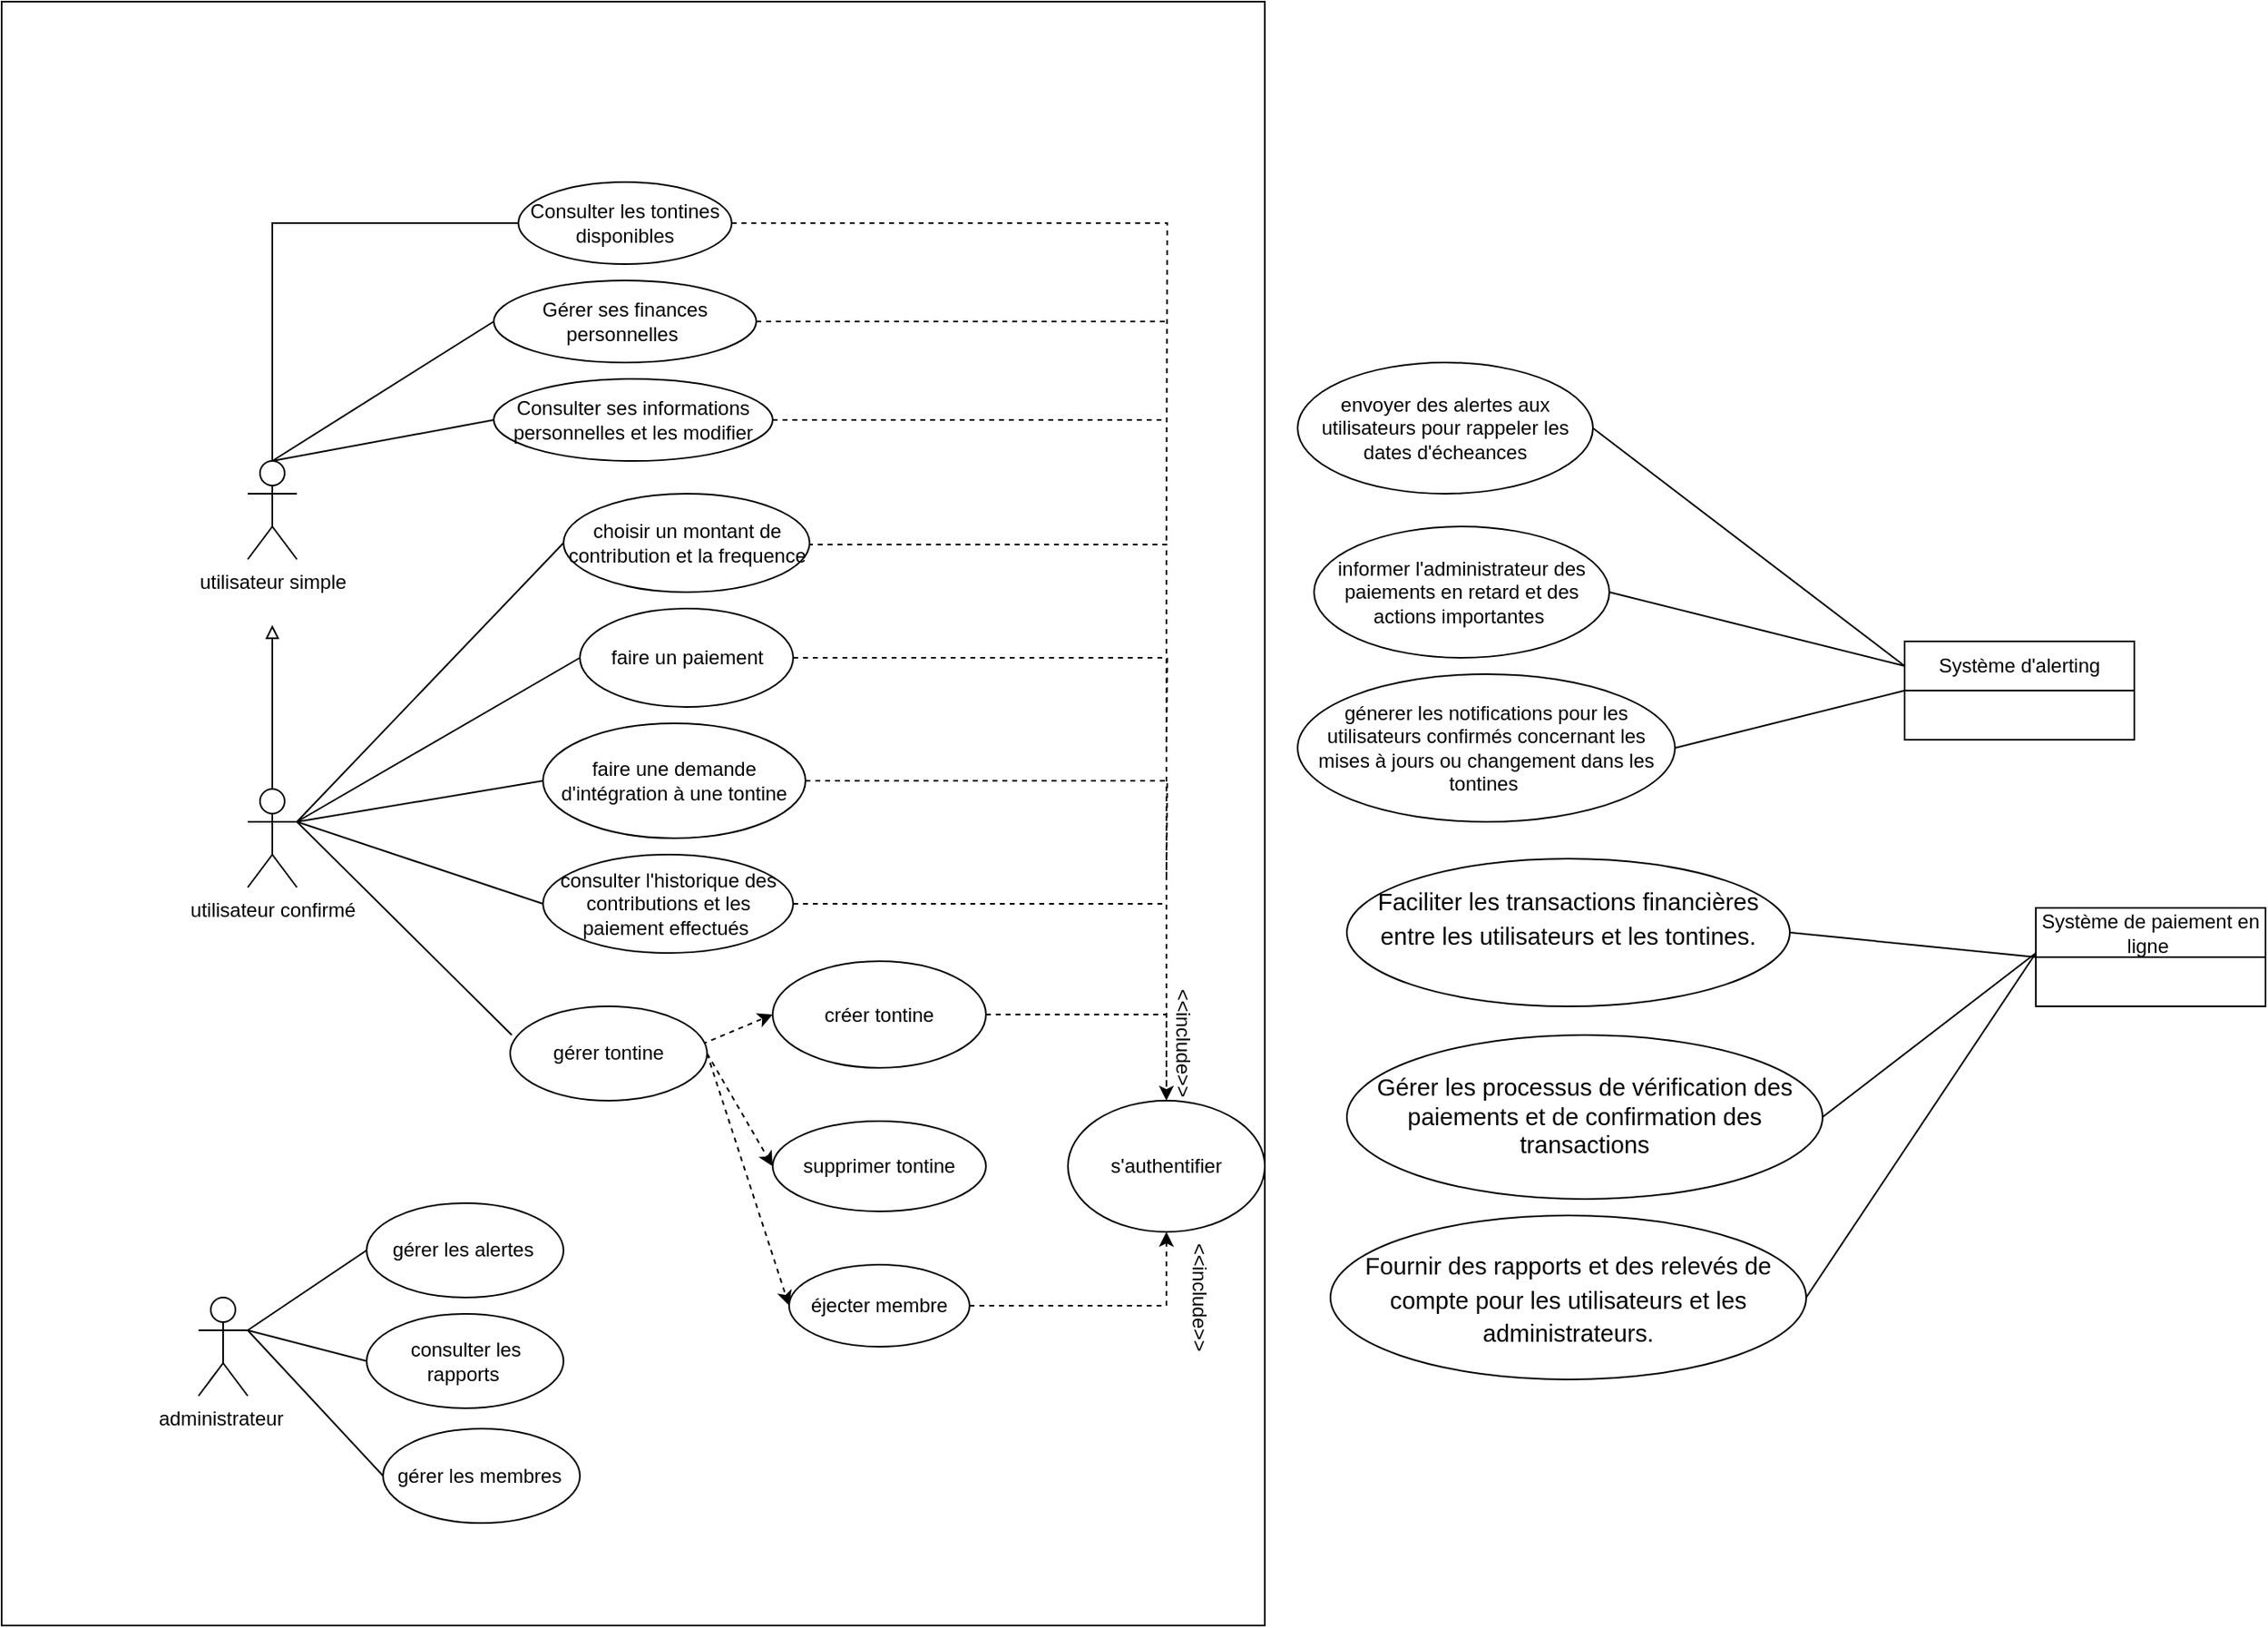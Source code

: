 <mxfile version="24.0.7" type="github">
  <diagram name="Page-1" id="oV1Fuwb7MrvapbLkFMkj">
    <mxGraphModel dx="2045" dy="1930" grid="1" gridSize="10" guides="1" tooltips="1" connect="1" arrows="1" fold="1" page="1" pageScale="1" pageWidth="827" pageHeight="1169" math="0" shadow="0">
      <root>
        <mxCell id="0" />
        <mxCell id="1" parent="0" />
        <mxCell id="CeNqIijYDRwHxGpEc0_K-2" style="rounded=0;orthogonalLoop=1;jettySize=auto;html=1;exitX=1;exitY=0.333;exitDx=0;exitDy=0;exitPerimeter=0;entryX=0;entryY=0.5;entryDx=0;entryDy=0;endArrow=none;endFill=0;" parent="1" source="4AqiGN7uSB8tTxlLUijl-1" target="CeNqIijYDRwHxGpEc0_K-1" edge="1">
          <mxGeometry relative="1" as="geometry" />
        </mxCell>
        <mxCell id="aZpMM_AU39xj1BJ8Y50j-5" style="edgeStyle=orthogonalEdgeStyle;rounded=0;orthogonalLoop=1;jettySize=auto;html=1;exitX=0.5;exitY=0;exitDx=0;exitDy=0;exitPerimeter=0;endArrow=block;endFill=0;" edge="1" parent="1" source="4AqiGN7uSB8tTxlLUijl-1">
          <mxGeometry relative="1" as="geometry">
            <mxPoint x="55" y="160" as="targetPoint" />
          </mxGeometry>
        </mxCell>
        <mxCell id="4AqiGN7uSB8tTxlLUijl-1" value="utilisateur confirmé&lt;div&gt;&lt;br&gt;&lt;/div&gt;" style="shape=umlActor;verticalLabelPosition=bottom;verticalAlign=top;html=1;outlineConnect=0;" parent="1" vertex="1">
          <mxGeometry x="40" y="260" width="30" height="60" as="geometry" />
        </mxCell>
        <mxCell id="4AqiGN7uSB8tTxlLUijl-27" style="edgeStyle=orthogonalEdgeStyle;rounded=0;orthogonalLoop=1;jettySize=auto;html=1;exitX=1;exitY=0.5;exitDx=0;exitDy=0;entryX=0.5;entryY=0;entryDx=0;entryDy=0;dashed=1;" parent="1" target="4AqiGN7uSB8tTxlLUijl-26" edge="1">
          <mxGeometry relative="1" as="geometry">
            <mxPoint x="382.5" y="110" as="sourcePoint" />
            <mxPoint x="612.5" y="407.5" as="targetPoint" />
            <Array as="points">
              <mxPoint x="383" y="111" />
              <mxPoint x="600" y="111" />
            </Array>
          </mxGeometry>
        </mxCell>
        <mxCell id="4AqiGN7uSB8tTxlLUijl-12" style="rounded=0;orthogonalLoop=1;jettySize=auto;html=1;exitX=0;exitY=0.5;exitDx=0;exitDy=0;endArrow=none;endFill=0;" parent="1" source="4AqiGN7uSB8tTxlLUijl-9" edge="1">
          <mxGeometry relative="1" as="geometry">
            <mxPoint x="70" y="280" as="targetPoint" />
          </mxGeometry>
        </mxCell>
        <mxCell id="4AqiGN7uSB8tTxlLUijl-28" style="edgeStyle=orthogonalEdgeStyle;rounded=0;orthogonalLoop=1;jettySize=auto;html=1;exitX=1;exitY=0.5;exitDx=0;exitDy=0;endArrow=none;endFill=0;dashed=1;" parent="1" source="4AqiGN7uSB8tTxlLUijl-9" edge="1">
          <mxGeometry relative="1" as="geometry">
            <mxPoint x="600" y="240" as="targetPoint" />
          </mxGeometry>
        </mxCell>
        <mxCell id="4AqiGN7uSB8tTxlLUijl-9" value="faire un paiement" style="ellipse;whiteSpace=wrap;html=1;" parent="1" vertex="1">
          <mxGeometry x="242.5" y="150" width="130" height="60" as="geometry" />
        </mxCell>
        <mxCell id="4AqiGN7uSB8tTxlLUijl-13" style="rounded=0;orthogonalLoop=1;jettySize=auto;html=1;exitX=0;exitY=0.5;exitDx=0;exitDy=0;endArrow=none;endFill=0;" parent="1" source="4AqiGN7uSB8tTxlLUijl-10" edge="1">
          <mxGeometry relative="1" as="geometry">
            <mxPoint x="70" y="280" as="targetPoint" />
          </mxGeometry>
        </mxCell>
        <mxCell id="4AqiGN7uSB8tTxlLUijl-29" style="edgeStyle=orthogonalEdgeStyle;rounded=0;orthogonalLoop=1;jettySize=auto;html=1;exitX=1;exitY=0.5;exitDx=0;exitDy=0;dashed=1;endArrow=none;endFill=0;" parent="1" source="4AqiGN7uSB8tTxlLUijl-10" edge="1">
          <mxGeometry relative="1" as="geometry">
            <mxPoint x="600" y="315" as="targetPoint" />
          </mxGeometry>
        </mxCell>
        <mxCell id="4AqiGN7uSB8tTxlLUijl-10" value="faire une demande d&#39;intégration à une tontine" style="ellipse;whiteSpace=wrap;html=1;" parent="1" vertex="1">
          <mxGeometry x="220" y="220" width="160" height="70" as="geometry" />
        </mxCell>
        <mxCell id="4AqiGN7uSB8tTxlLUijl-31" style="edgeStyle=orthogonalEdgeStyle;rounded=0;orthogonalLoop=1;jettySize=auto;html=1;exitX=1;exitY=0.5;exitDx=0;exitDy=0;endArrow=none;endFill=0;dashed=1;" parent="1" source="4AqiGN7uSB8tTxlLUijl-18" target="4AqiGN7uSB8tTxlLUijl-26" edge="1">
          <mxGeometry relative="1" as="geometry" />
        </mxCell>
        <mxCell id="4AqiGN7uSB8tTxlLUijl-18" value="créer tontine" style="ellipse;whiteSpace=wrap;html=1;" parent="1" vertex="1">
          <mxGeometry x="360" y="365" width="130" height="65" as="geometry" />
        </mxCell>
        <mxCell id="4AqiGN7uSB8tTxlLUijl-19" value="supprimer tontine" style="ellipse;whiteSpace=wrap;html=1;" parent="1" vertex="1">
          <mxGeometry x="360" y="462.5" width="130" height="55" as="geometry" />
        </mxCell>
        <mxCell id="4AqiGN7uSB8tTxlLUijl-32" style="edgeStyle=orthogonalEdgeStyle;rounded=0;orthogonalLoop=1;jettySize=auto;html=1;exitX=1;exitY=0.5;exitDx=0;exitDy=0;dashed=1;" parent="1" source="4AqiGN7uSB8tTxlLUijl-21" target="4AqiGN7uSB8tTxlLUijl-26" edge="1">
          <mxGeometry relative="1" as="geometry" />
        </mxCell>
        <mxCell id="4AqiGN7uSB8tTxlLUijl-21" value="éjecter membre" style="ellipse;whiteSpace=wrap;html=1;" parent="1" vertex="1">
          <mxGeometry x="370" y="550" width="110" height="50" as="geometry" />
        </mxCell>
        <mxCell id="4AqiGN7uSB8tTxlLUijl-26" value="s&#39;authentifier" style="ellipse;whiteSpace=wrap;html=1;" parent="1" vertex="1">
          <mxGeometry x="540" y="450" width="120" height="80" as="geometry" />
        </mxCell>
        <mxCell id="CeNqIijYDRwHxGpEc0_K-1" value="choisir un montant de contribution et la frequence" style="ellipse;whiteSpace=wrap;html=1;" parent="1" vertex="1">
          <mxGeometry x="232.5" y="80" width="150" height="60" as="geometry" />
        </mxCell>
        <mxCell id="CeNqIijYDRwHxGpEc0_K-4" style="rounded=0;orthogonalLoop=1;jettySize=auto;html=1;exitX=0;exitY=0.5;exitDx=0;exitDy=0;endArrow=none;endFill=0;" parent="1" source="CeNqIijYDRwHxGpEc0_K-3" edge="1">
          <mxGeometry relative="1" as="geometry">
            <mxPoint x="70" y="280" as="targetPoint" />
          </mxGeometry>
        </mxCell>
        <mxCell id="aZpMM_AU39xj1BJ8Y50j-18" style="edgeStyle=orthogonalEdgeStyle;rounded=0;orthogonalLoop=1;jettySize=auto;html=1;exitX=1;exitY=0.5;exitDx=0;exitDy=0;endArrow=none;endFill=0;dashed=1;" edge="1" parent="1" source="CeNqIijYDRwHxGpEc0_K-3">
          <mxGeometry relative="1" as="geometry">
            <mxPoint x="600" y="330" as="targetPoint" />
          </mxGeometry>
        </mxCell>
        <mxCell id="CeNqIijYDRwHxGpEc0_K-3" value="consulter l&#39;historique des contributions et les paiement effectués&amp;nbsp;" style="ellipse;whiteSpace=wrap;html=1;" parent="1" vertex="1">
          <mxGeometry x="220" y="300" width="152.5" height="60" as="geometry" />
        </mxCell>
        <mxCell id="acqSrVI2MSruL_sHQfGS-1" value="&amp;lt;&amp;lt;include&amp;gt;&amp;gt;" style="text;html=1;align=center;verticalAlign=middle;whiteSpace=wrap;rounded=0;rotation=90;" parent="1" vertex="1">
          <mxGeometry x="580" y="400" width="60" height="30" as="geometry" />
        </mxCell>
        <mxCell id="acqSrVI2MSruL_sHQfGS-2" value="&amp;lt;&amp;lt;include&amp;gt;&amp;gt;" style="text;html=1;align=center;verticalAlign=middle;whiteSpace=wrap;rounded=0;rotation=90;" parent="1" vertex="1">
          <mxGeometry x="590" y="555" width="60" height="30" as="geometry" />
        </mxCell>
        <mxCell id="1-74TyrS56jNPPjtdXg2-4" style="rounded=0;orthogonalLoop=1;jettySize=auto;html=1;entryX=0;entryY=0.5;entryDx=0;entryDy=0;dashed=1;exitX=0.975;exitY=0.4;exitDx=0;exitDy=0;exitPerimeter=0;" parent="1" source="1-74TyrS56jNPPjtdXg2-2" target="4AqiGN7uSB8tTxlLUijl-18" edge="1">
          <mxGeometry relative="1" as="geometry">
            <mxPoint x="250" y="560" as="sourcePoint" />
          </mxGeometry>
        </mxCell>
        <mxCell id="1-74TyrS56jNPPjtdXg2-5" style="rounded=0;orthogonalLoop=1;jettySize=auto;html=1;exitX=1;exitY=0.5;exitDx=0;exitDy=0;entryX=0;entryY=0.5;entryDx=0;entryDy=0;dashed=1;" parent="1" source="1-74TyrS56jNPPjtdXg2-2" target="4AqiGN7uSB8tTxlLUijl-19" edge="1">
          <mxGeometry relative="1" as="geometry" />
        </mxCell>
        <mxCell id="1-74TyrS56jNPPjtdXg2-7" style="rounded=0;orthogonalLoop=1;jettySize=auto;html=1;exitX=1;exitY=0.5;exitDx=0;exitDy=0;entryX=0;entryY=0.5;entryDx=0;entryDy=0;dashed=1;" parent="1" source="1-74TyrS56jNPPjtdXg2-2" target="4AqiGN7uSB8tTxlLUijl-21" edge="1">
          <mxGeometry relative="1" as="geometry" />
        </mxCell>
        <mxCell id="1-74TyrS56jNPPjtdXg2-2" value="gérer tontine" style="ellipse;whiteSpace=wrap;html=1;" parent="1" vertex="1">
          <mxGeometry x="200" y="392.5" width="120" height="57.5" as="geometry" />
        </mxCell>
        <mxCell id="aZpMM_AU39xj1BJ8Y50j-15" style="edgeStyle=orthogonalEdgeStyle;rounded=0;orthogonalLoop=1;jettySize=auto;html=1;exitX=1;exitY=0.5;exitDx=0;exitDy=0;endArrow=none;endFill=0;dashed=1;" edge="1" parent="1" source="aZpMM_AU39xj1BJ8Y50j-1">
          <mxGeometry relative="1" as="geometry">
            <mxPoint x="600" y="110" as="targetPoint" />
          </mxGeometry>
        </mxCell>
        <mxCell id="aZpMM_AU39xj1BJ8Y50j-1" value="Consulter les tontines disponibles" style="ellipse;whiteSpace=wrap;html=1;" vertex="1" parent="1">
          <mxGeometry x="205" y="-110" width="130" height="50" as="geometry" />
        </mxCell>
        <mxCell id="aZpMM_AU39xj1BJ8Y50j-3" style="rounded=0;orthogonalLoop=1;jettySize=auto;html=1;exitX=1;exitY=0.333;exitDx=0;exitDy=0;exitPerimeter=0;entryX=0.008;entryY=0.304;entryDx=0;entryDy=0;entryPerimeter=0;endArrow=none;endFill=0;" edge="1" parent="1" source="4AqiGN7uSB8tTxlLUijl-1" target="1-74TyrS56jNPPjtdXg2-2">
          <mxGeometry relative="1" as="geometry" />
        </mxCell>
        <mxCell id="aZpMM_AU39xj1BJ8Y50j-8" style="edgeStyle=orthogonalEdgeStyle;rounded=0;orthogonalLoop=1;jettySize=auto;html=1;exitX=0.5;exitY=0;exitDx=0;exitDy=0;exitPerimeter=0;entryX=0;entryY=0.5;entryDx=0;entryDy=0;endArrow=none;endFill=0;" edge="1" parent="1" source="aZpMM_AU39xj1BJ8Y50j-4" target="aZpMM_AU39xj1BJ8Y50j-1">
          <mxGeometry relative="1" as="geometry" />
        </mxCell>
        <mxCell id="aZpMM_AU39xj1BJ8Y50j-12" style="rounded=0;orthogonalLoop=1;jettySize=auto;html=1;exitX=0.5;exitY=0;exitDx=0;exitDy=0;exitPerimeter=0;entryX=0;entryY=0.5;entryDx=0;entryDy=0;endArrow=none;endFill=0;" edge="1" parent="1" source="aZpMM_AU39xj1BJ8Y50j-4" target="aZpMM_AU39xj1BJ8Y50j-6">
          <mxGeometry relative="1" as="geometry" />
        </mxCell>
        <mxCell id="aZpMM_AU39xj1BJ8Y50j-14" style="rounded=0;orthogonalLoop=1;jettySize=auto;html=1;exitX=0.5;exitY=0;exitDx=0;exitDy=0;exitPerimeter=0;entryX=0;entryY=0.5;entryDx=0;entryDy=0;endArrow=none;endFill=0;" edge="1" parent="1" source="aZpMM_AU39xj1BJ8Y50j-4" target="aZpMM_AU39xj1BJ8Y50j-7">
          <mxGeometry relative="1" as="geometry" />
        </mxCell>
        <mxCell id="aZpMM_AU39xj1BJ8Y50j-4" value="&lt;div&gt;utilisateur simple&lt;/div&gt;&lt;div&gt;&lt;br&gt;&lt;/div&gt;" style="shape=umlActor;verticalLabelPosition=bottom;verticalAlign=top;html=1;outlineConnect=0;" vertex="1" parent="1">
          <mxGeometry x="40" y="60" width="30" height="60" as="geometry" />
        </mxCell>
        <mxCell id="aZpMM_AU39xj1BJ8Y50j-16" style="edgeStyle=orthogonalEdgeStyle;rounded=0;orthogonalLoop=1;jettySize=auto;html=1;exitX=1;exitY=0.5;exitDx=0;exitDy=0;endArrow=none;endFill=0;dashed=1;" edge="1" parent="1" source="aZpMM_AU39xj1BJ8Y50j-6">
          <mxGeometry relative="1" as="geometry">
            <mxPoint x="600" y="-25" as="targetPoint" />
          </mxGeometry>
        </mxCell>
        <mxCell id="aZpMM_AU39xj1BJ8Y50j-6" value="Gérer ses finances personnelles&amp;nbsp;" style="ellipse;whiteSpace=wrap;html=1;" vertex="1" parent="1">
          <mxGeometry x="190" y="-50" width="160" height="50" as="geometry" />
        </mxCell>
        <mxCell id="aZpMM_AU39xj1BJ8Y50j-17" style="edgeStyle=orthogonalEdgeStyle;rounded=0;orthogonalLoop=1;jettySize=auto;html=1;exitX=1;exitY=0.5;exitDx=0;exitDy=0;endArrow=none;endFill=0;dashed=1;" edge="1" parent="1" source="aZpMM_AU39xj1BJ8Y50j-7">
          <mxGeometry relative="1" as="geometry">
            <mxPoint x="600" y="35" as="targetPoint" />
          </mxGeometry>
        </mxCell>
        <mxCell id="aZpMM_AU39xj1BJ8Y50j-7" value="Consulter ses informations personnelles et les modifier" style="ellipse;whiteSpace=wrap;html=1;" vertex="1" parent="1">
          <mxGeometry x="190" y="10" width="170" height="50" as="geometry" />
        </mxCell>
        <mxCell id="aZpMM_AU39xj1BJ8Y50j-39" style="rounded=0;orthogonalLoop=1;jettySize=auto;html=1;exitX=1;exitY=0.333;exitDx=0;exitDy=0;exitPerimeter=0;entryX=0;entryY=0.5;entryDx=0;entryDy=0;endArrow=none;endFill=0;" edge="1" parent="1" source="aZpMM_AU39xj1BJ8Y50j-19" target="aZpMM_AU39xj1BJ8Y50j-20">
          <mxGeometry relative="1" as="geometry" />
        </mxCell>
        <mxCell id="aZpMM_AU39xj1BJ8Y50j-41" style="rounded=0;orthogonalLoop=1;jettySize=auto;html=1;exitX=1;exitY=0.333;exitDx=0;exitDy=0;exitPerimeter=0;entryX=0;entryY=0.5;entryDx=0;entryDy=0;endArrow=none;endFill=0;" edge="1" parent="1" source="aZpMM_AU39xj1BJ8Y50j-19" target="aZpMM_AU39xj1BJ8Y50j-40">
          <mxGeometry relative="1" as="geometry" />
        </mxCell>
        <mxCell id="aZpMM_AU39xj1BJ8Y50j-43" style="rounded=0;orthogonalLoop=1;jettySize=auto;html=1;exitX=1;exitY=0.333;exitDx=0;exitDy=0;exitPerimeter=0;entryX=0;entryY=0.5;entryDx=0;entryDy=0;endArrow=none;endFill=0;" edge="1" parent="1" source="aZpMM_AU39xj1BJ8Y50j-19" target="aZpMM_AU39xj1BJ8Y50j-42">
          <mxGeometry relative="1" as="geometry" />
        </mxCell>
        <mxCell id="aZpMM_AU39xj1BJ8Y50j-19" value="&lt;div&gt;administrateur&amp;nbsp;&lt;/div&gt;" style="shape=umlActor;verticalLabelPosition=bottom;verticalAlign=top;html=1;outlineConnect=0;" vertex="1" parent="1">
          <mxGeometry x="10" y="570" width="30" height="60" as="geometry" />
        </mxCell>
        <mxCell id="aZpMM_AU39xj1BJ8Y50j-20" value="gérer les alertes&amp;nbsp;" style="ellipse;whiteSpace=wrap;html=1;" vertex="1" parent="1">
          <mxGeometry x="112.5" y="512.5" width="120" height="57.5" as="geometry" />
        </mxCell>
        <mxCell id="aZpMM_AU39xj1BJ8Y50j-26" style="rounded=0;orthogonalLoop=1;jettySize=auto;html=1;exitX=0;exitY=0.25;exitDx=0;exitDy=0;entryX=1;entryY=0.5;entryDx=0;entryDy=0;endArrow=none;endFill=0;" edge="1" parent="1" source="aZpMM_AU39xj1BJ8Y50j-21" target="aZpMM_AU39xj1BJ8Y50j-25">
          <mxGeometry relative="1" as="geometry" />
        </mxCell>
        <mxCell id="aZpMM_AU39xj1BJ8Y50j-21" value="Système d&#39;alerting" style="swimlane;fontStyle=0;childLayout=stackLayout;horizontal=1;startSize=30;horizontalStack=0;resizeParent=1;resizeParentMax=0;resizeLast=0;collapsible=1;marginBottom=0;whiteSpace=wrap;html=1;" vertex="1" parent="1">
          <mxGeometry x="1050" y="170" width="140" height="60" as="geometry" />
        </mxCell>
        <mxCell id="aZpMM_AU39xj1BJ8Y50j-25" value="envoyer des alertes aux utilisateurs pour rappeler les dates d&#39;écheances" style="ellipse;whiteSpace=wrap;html=1;" vertex="1" parent="1">
          <mxGeometry x="680" width="180" height="80" as="geometry" />
        </mxCell>
        <mxCell id="aZpMM_AU39xj1BJ8Y50j-28" style="rounded=0;orthogonalLoop=1;jettySize=auto;html=1;exitX=1;exitY=0.5;exitDx=0;exitDy=0;endArrow=none;endFill=0;entryX=0;entryY=0.25;entryDx=0;entryDy=0;" edge="1" parent="1" source="aZpMM_AU39xj1BJ8Y50j-27" target="aZpMM_AU39xj1BJ8Y50j-21">
          <mxGeometry relative="1" as="geometry">
            <mxPoint x="950" y="200" as="targetPoint" />
          </mxGeometry>
        </mxCell>
        <mxCell id="aZpMM_AU39xj1BJ8Y50j-27" value="informer l&#39;administrateur des paiements en retard et des actions importantes&amp;nbsp;" style="ellipse;whiteSpace=wrap;html=1;" vertex="1" parent="1">
          <mxGeometry x="690" y="100" width="180" height="80" as="geometry" />
        </mxCell>
        <mxCell id="aZpMM_AU39xj1BJ8Y50j-31" style="rounded=0;orthogonalLoop=1;jettySize=auto;html=1;exitX=1;exitY=0.5;exitDx=0;exitDy=0;entryX=0;entryY=0.5;entryDx=0;entryDy=0;endArrow=none;endFill=0;" edge="1" parent="1" source="aZpMM_AU39xj1BJ8Y50j-30" target="aZpMM_AU39xj1BJ8Y50j-21">
          <mxGeometry relative="1" as="geometry" />
        </mxCell>
        <mxCell id="aZpMM_AU39xj1BJ8Y50j-30" value="génerer les notifications pour les utilisateurs confirmés concernant les mises à jours ou changement dans les tontines&amp;nbsp;" style="ellipse;whiteSpace=wrap;html=1;" vertex="1" parent="1">
          <mxGeometry x="680" y="190" width="230" height="90" as="geometry" />
        </mxCell>
        <mxCell id="aZpMM_AU39xj1BJ8Y50j-32" value="Système de paiement en ligne&amp;nbsp;" style="swimlane;fontStyle=0;childLayout=stackLayout;horizontal=1;startSize=30;horizontalStack=0;resizeParent=1;resizeParentMax=0;resizeLast=0;collapsible=1;marginBottom=0;whiteSpace=wrap;html=1;" vertex="1" parent="1">
          <mxGeometry x="1130" y="332.5" width="140" height="60" as="geometry" />
        </mxCell>
        <mxCell id="aZpMM_AU39xj1BJ8Y50j-36" style="rounded=0;orthogonalLoop=1;jettySize=auto;html=1;exitX=1;exitY=0.5;exitDx=0;exitDy=0;entryX=0;entryY=0.5;entryDx=0;entryDy=0;endArrow=none;endFill=0;" edge="1" parent="1" source="aZpMM_AU39xj1BJ8Y50j-33" target="aZpMM_AU39xj1BJ8Y50j-32">
          <mxGeometry relative="1" as="geometry" />
        </mxCell>
        <mxCell id="aZpMM_AU39xj1BJ8Y50j-33" value="&lt;span id=&quot;docs-internal-guid-6dfb37e4-7fff-c832-45c5-9399b5eacfd8&quot;&gt;&lt;p style=&quot;line-height:1.38;margin-top:0pt;margin-bottom:0pt;&quot; dir=&quot;ltr&quot;&gt;&lt;span style=&quot;font-size: 11pt; font-family: Arial, sans-serif; background-color: transparent; font-variant-numeric: normal; font-variant-east-asian: normal; font-variant-alternates: normal; font-variant-position: normal; vertical-align: baseline; white-space-collapse: preserve;&quot;&gt;Faciliter les transactions financières entre les utilisateurs et les tontines.&lt;/span&gt;&lt;/p&gt;&lt;div&gt;&lt;span style=&quot;font-size: 11pt; font-family: Arial, sans-serif; background-color: transparent; font-variant-numeric: normal; font-variant-east-asian: normal; font-variant-alternates: normal; font-variant-position: normal; vertical-align: baseline; white-space-collapse: preserve;&quot;&gt;&lt;br&gt;&lt;/span&gt;&lt;/div&gt;&lt;/span&gt;" style="ellipse;whiteSpace=wrap;html=1;" vertex="1" parent="1">
          <mxGeometry x="710" y="302.5" width="270" height="90" as="geometry" />
        </mxCell>
        <mxCell id="aZpMM_AU39xj1BJ8Y50j-37" style="rounded=0;orthogonalLoop=1;jettySize=auto;html=1;exitX=1;exitY=0.5;exitDx=0;exitDy=0;endArrow=none;endFill=0;" edge="1" parent="1" source="aZpMM_AU39xj1BJ8Y50j-34">
          <mxGeometry relative="1" as="geometry">
            <mxPoint x="1130" y="360" as="targetPoint" />
          </mxGeometry>
        </mxCell>
        <mxCell id="aZpMM_AU39xj1BJ8Y50j-34" value="&lt;span id=&quot;docs-internal-guid-f0932485-7fff-9a8f-6b85-d7e17197a61c&quot;&gt;&lt;span style=&quot;font-size: 11pt; font-family: Arial, sans-serif; background-color: transparent; font-variant-numeric: normal; font-variant-east-asian: normal; font-variant-alternates: normal; font-variant-position: normal; vertical-align: baseline; white-space-collapse: preserve;&quot;&gt;Gérer les processus de vérification des paiements et de confirmation des transactions&lt;/span&gt;&lt;/span&gt;" style="ellipse;whiteSpace=wrap;html=1;" vertex="1" parent="1">
          <mxGeometry x="710" y="410" width="290" height="100" as="geometry" />
        </mxCell>
        <mxCell id="aZpMM_AU39xj1BJ8Y50j-38" style="rounded=0;orthogonalLoop=1;jettySize=auto;html=1;exitX=1;exitY=0.5;exitDx=0;exitDy=0;endArrow=none;endFill=0;" edge="1" parent="1" source="aZpMM_AU39xj1BJ8Y50j-35">
          <mxGeometry relative="1" as="geometry">
            <mxPoint x="1130" y="360" as="targetPoint" />
          </mxGeometry>
        </mxCell>
        <mxCell id="aZpMM_AU39xj1BJ8Y50j-35" value="&lt;span id=&quot;docs-internal-guid-0eb499d5-7fff-dfdf-dd31-85414d285083&quot;&gt;&lt;p style=&quot;line-height:1.38;margin-top:0pt;margin-bottom:0pt;&quot; dir=&quot;ltr&quot;&gt;&lt;span style=&quot;font-size: 11pt; font-family: Arial, sans-serif; background-color: transparent; font-variant-numeric: normal; font-variant-east-asian: normal; font-variant-alternates: normal; font-variant-position: normal; vertical-align: baseline; white-space-collapse: preserve;&quot;&gt;&amp;nbsp;&lt;/span&gt;&lt;/p&gt;&lt;p style=&quot;line-height:1.38;margin-top:0pt;margin-bottom:0pt;&quot; dir=&quot;ltr&quot;&gt;&lt;span style=&quot;font-size: 11pt; font-family: Arial, sans-serif; background-color: transparent; font-variant-numeric: normal; font-variant-east-asian: normal; font-variant-alternates: normal; font-variant-position: normal; vertical-align: baseline; white-space-collapse: preserve;&quot;&gt;Fournir des rapports et des relevés de compte pour les utilisateurs et les administrateurs.&lt;/span&gt;&lt;/p&gt;&lt;div&gt;&lt;span style=&quot;font-size: 11pt; font-family: Arial, sans-serif; background-color: transparent; font-variant-numeric: normal; font-variant-east-asian: normal; font-variant-alternates: normal; font-variant-position: normal; vertical-align: baseline; white-space-collapse: preserve;&quot;&gt;&lt;br&gt;&lt;/span&gt;&lt;/div&gt;&lt;/span&gt;" style="ellipse;whiteSpace=wrap;html=1;" vertex="1" parent="1">
          <mxGeometry x="700" y="520" width="290" height="100" as="geometry" />
        </mxCell>
        <mxCell id="aZpMM_AU39xj1BJ8Y50j-40" value="consulter les rapports&amp;nbsp;" style="ellipse;whiteSpace=wrap;html=1;" vertex="1" parent="1">
          <mxGeometry x="112.5" y="580" width="120" height="57.5" as="geometry" />
        </mxCell>
        <mxCell id="aZpMM_AU39xj1BJ8Y50j-42" value="gérer les membres&amp;nbsp;" style="ellipse;whiteSpace=wrap;html=1;" vertex="1" parent="1">
          <mxGeometry x="122.5" y="650" width="120" height="57.5" as="geometry" />
        </mxCell>
        <mxCell id="aZpMM_AU39xj1BJ8Y50j-44" value="" style="rounded=0;whiteSpace=wrap;html=1;fillColor=none;" vertex="1" parent="1">
          <mxGeometry x="-110" y="-220" width="770" height="990" as="geometry" />
        </mxCell>
      </root>
    </mxGraphModel>
  </diagram>
</mxfile>
